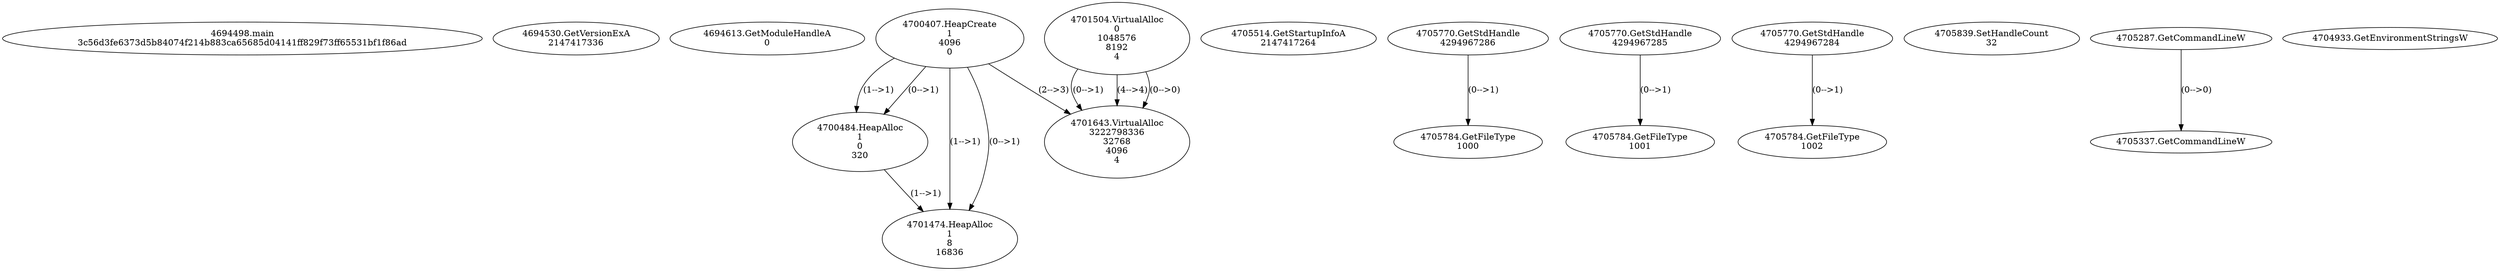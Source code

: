 // Global SCDG with merge call
digraph {
	0 [label="4694498.main
3c56d3fe6373d5b84074f214b883ca65685d04141ff829f73ff65531bf1f86ad"]
	1 [label="4694530.GetVersionExA
2147417336"]
	2 [label="4694613.GetModuleHandleA
0"]
	3 [label="4700407.HeapCreate
1
4096
0"]
	4 [label="4700484.HeapAlloc
1
0
320"]
	3 -> 4 [label="(1-->1)"]
	3 -> 4 [label="(0-->1)"]
	5 [label="4701474.HeapAlloc
1
8
16836"]
	3 -> 5 [label="(1-->1)"]
	3 -> 5 [label="(0-->1)"]
	4 -> 5 [label="(1-->1)"]
	6 [label="4701504.VirtualAlloc
0
1048576
8192
4"]
	7 [label="4701643.VirtualAlloc
3222798336
32768
4096
4"]
	6 -> 7 [label="(0-->1)"]
	3 -> 7 [label="(2-->3)"]
	6 -> 7 [label="(4-->4)"]
	6 -> 7 [label="(0-->0)"]
	8 [label="4705514.GetStartupInfoA
2147417264"]
	9 [label="4705770.GetStdHandle
4294967286"]
	10 [label="4705784.GetFileType
1000"]
	9 -> 10 [label="(0-->1)"]
	11 [label="4705770.GetStdHandle
4294967285"]
	12 [label="4705784.GetFileType
1001"]
	11 -> 12 [label="(0-->1)"]
	13 [label="4705770.GetStdHandle
4294967284"]
	14 [label="4705784.GetFileType
1002"]
	13 -> 14 [label="(0-->1)"]
	15 [label="4705839.SetHandleCount
32"]
	16 [label="4705287.GetCommandLineW
"]
	17 [label="4705337.GetCommandLineW
"]
	16 -> 17 [label="(0-->0)"]
	18 [label="4704933.GetEnvironmentStringsW
"]
}
